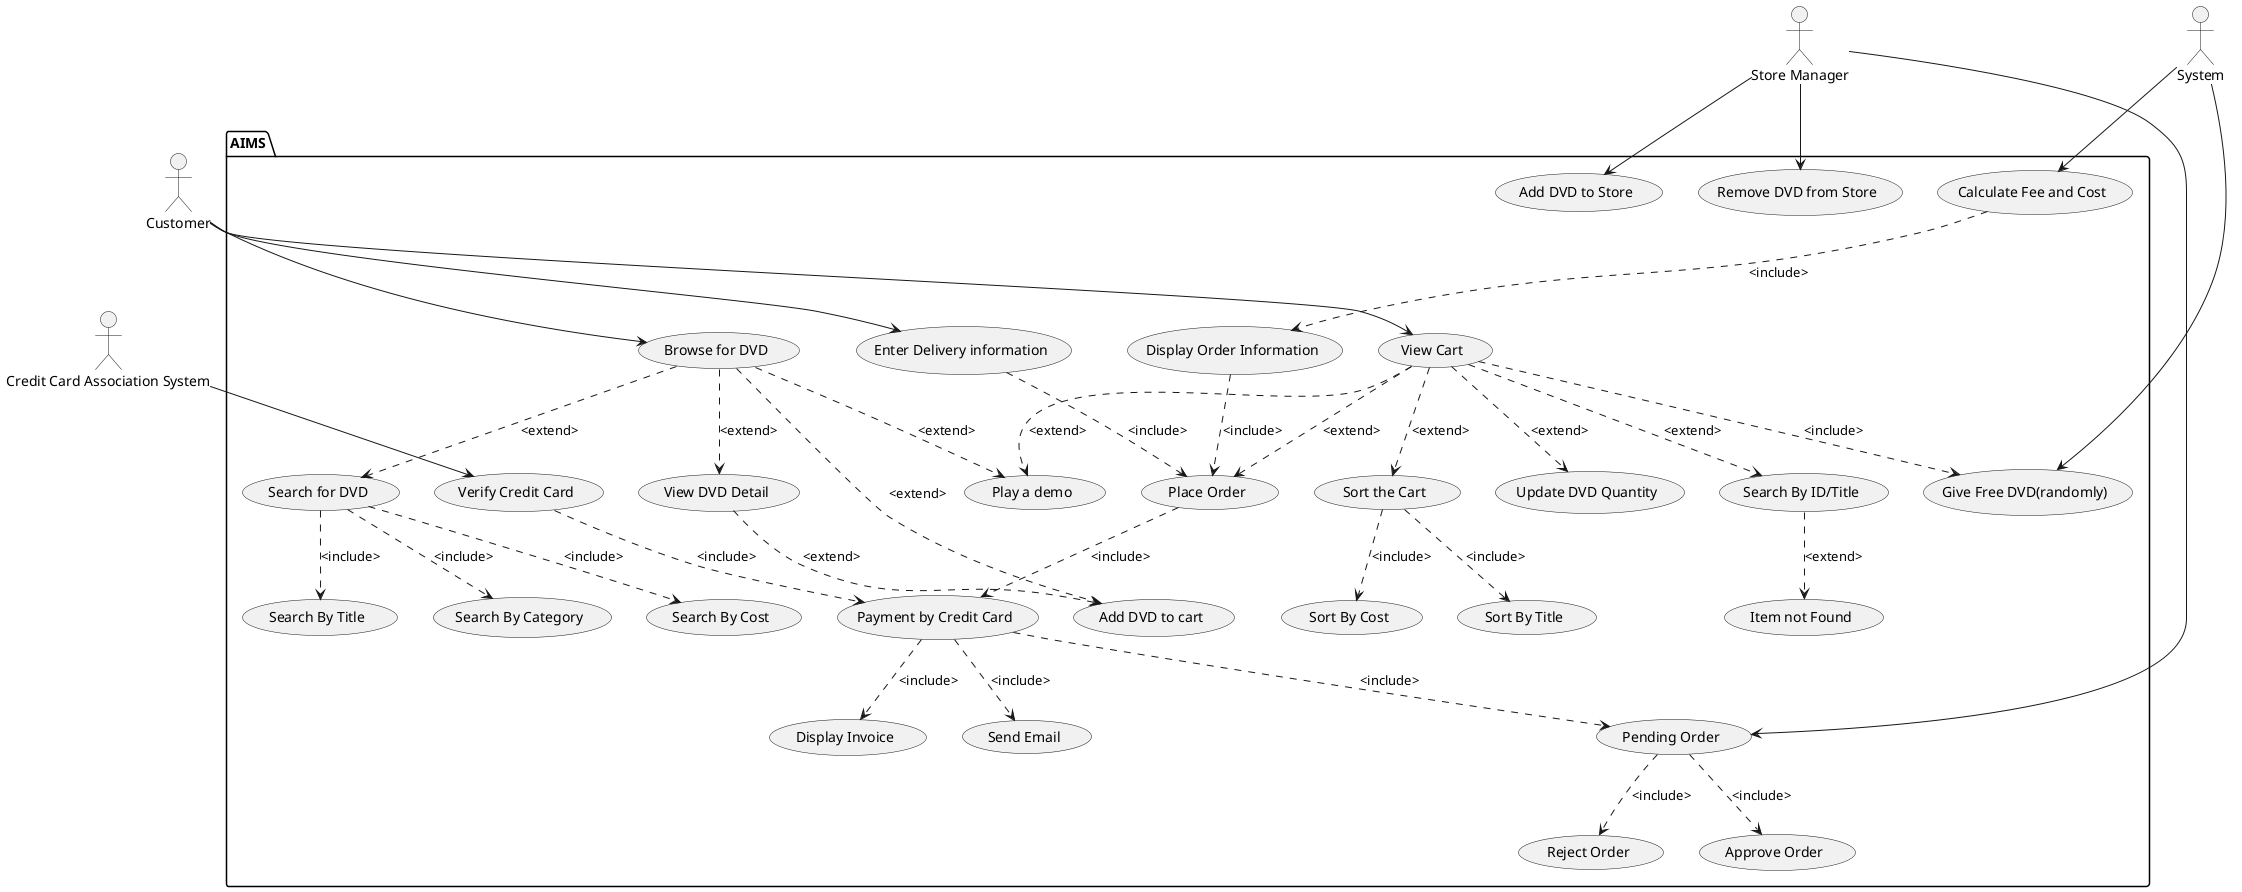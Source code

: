 @startuml
'https://plantuml.com/use-case-diagram

"Customer" as CU
"Store Manager" as STM
"Credit Card Association System" as CCAS
"System" as SYS
package AIMS{
    usecase "Browse for DVD" as Browse
    usecase "Play a demo" as Play
    usecase "Search for DVD" as S1
    usecase "Search By Title" as ST
    usecase "Search By Category" as SC
    usecase "Search By Cost" as SCO
    usecase "View DVD Detail" as VD
    usecase "Add DVD to cart" as ADTC
    usecase "View Cart" as VCart
    usecase "Sort the Cart" as SC1
    usecase "Sort By Cost" as CSC
    usecase "Sort By Title" as CST
    usecase "Update DVD Quantity" as UDQ
    usecase "Give Free DVD(randomly)" as GFD
    usecase "Search By ID/Title" as CS
    usecase "Item not Found" as INF
    usecase "Place Order" as PO
    usecase "Enter Delivery information" as EDI
    usecase "Display Order Information" as DO
    usecase "Calculate Fee and Cost" as CALC
    usecase "Display Invoice" as DI
    usecase "Payment by Credit Card" as PAY
    usecase "Verify Credit Card" as VCC
    usecase "Send Email" as SE
    usecase "Pending Order" as PeO
    usecase "Reject Order" as RO
    usecase "Approve Order" as AO
    usecase "Add DVD to Store" as ADTS
    usecase "Remove DVD from Store" as RDFS
}
:CU: --> Browse
:Browse: ..> S1: <extend>
:S1: ..> ST: <include>
:S1: ..> SC: <include>
:S1: ..> SCO: <include>
:Browse: ..> VD:<extend>
:Browse: ..> Play: <extend>
:VD: ..> ADTC: <extend>
:Browse: ..> ADTC: <extend>
:CU: --> VCart
:VCart: ..> SC1: <extend>
:SC1: ..> CST: <include>
:SC1: ..> CSC: <include>
:VCart: ..> UDQ: <extend>
:VCart: ..> Play: <extend>
:VCart: ..> GFD: <include>
:VCart: ..> CS: <extend>
:CS: ..> INF: <extend>
:VCart: ..> PO: <extend>
:CU: --> EDI
:EDI: ..> PO: <include>
:DO: ..> PO:<include>
:CALC: ..> DO: <include>
:PO: ..> PAY: <include>
:CCAS: --> VCC
:VCC: ..> PAY: <include>
:PAY: ..> PeO: <include>
:PAY: ..> DI: <include>
:PAY: ..> SE: <include>
:STM: --> PeO
:PeO: ..> AO:<include>
:PeO: ..> RO:<include>
:STM: --> ADTS
:STM: --> RDFS
:SYS: --> CALC
:SYS: --> GFD
@enduml